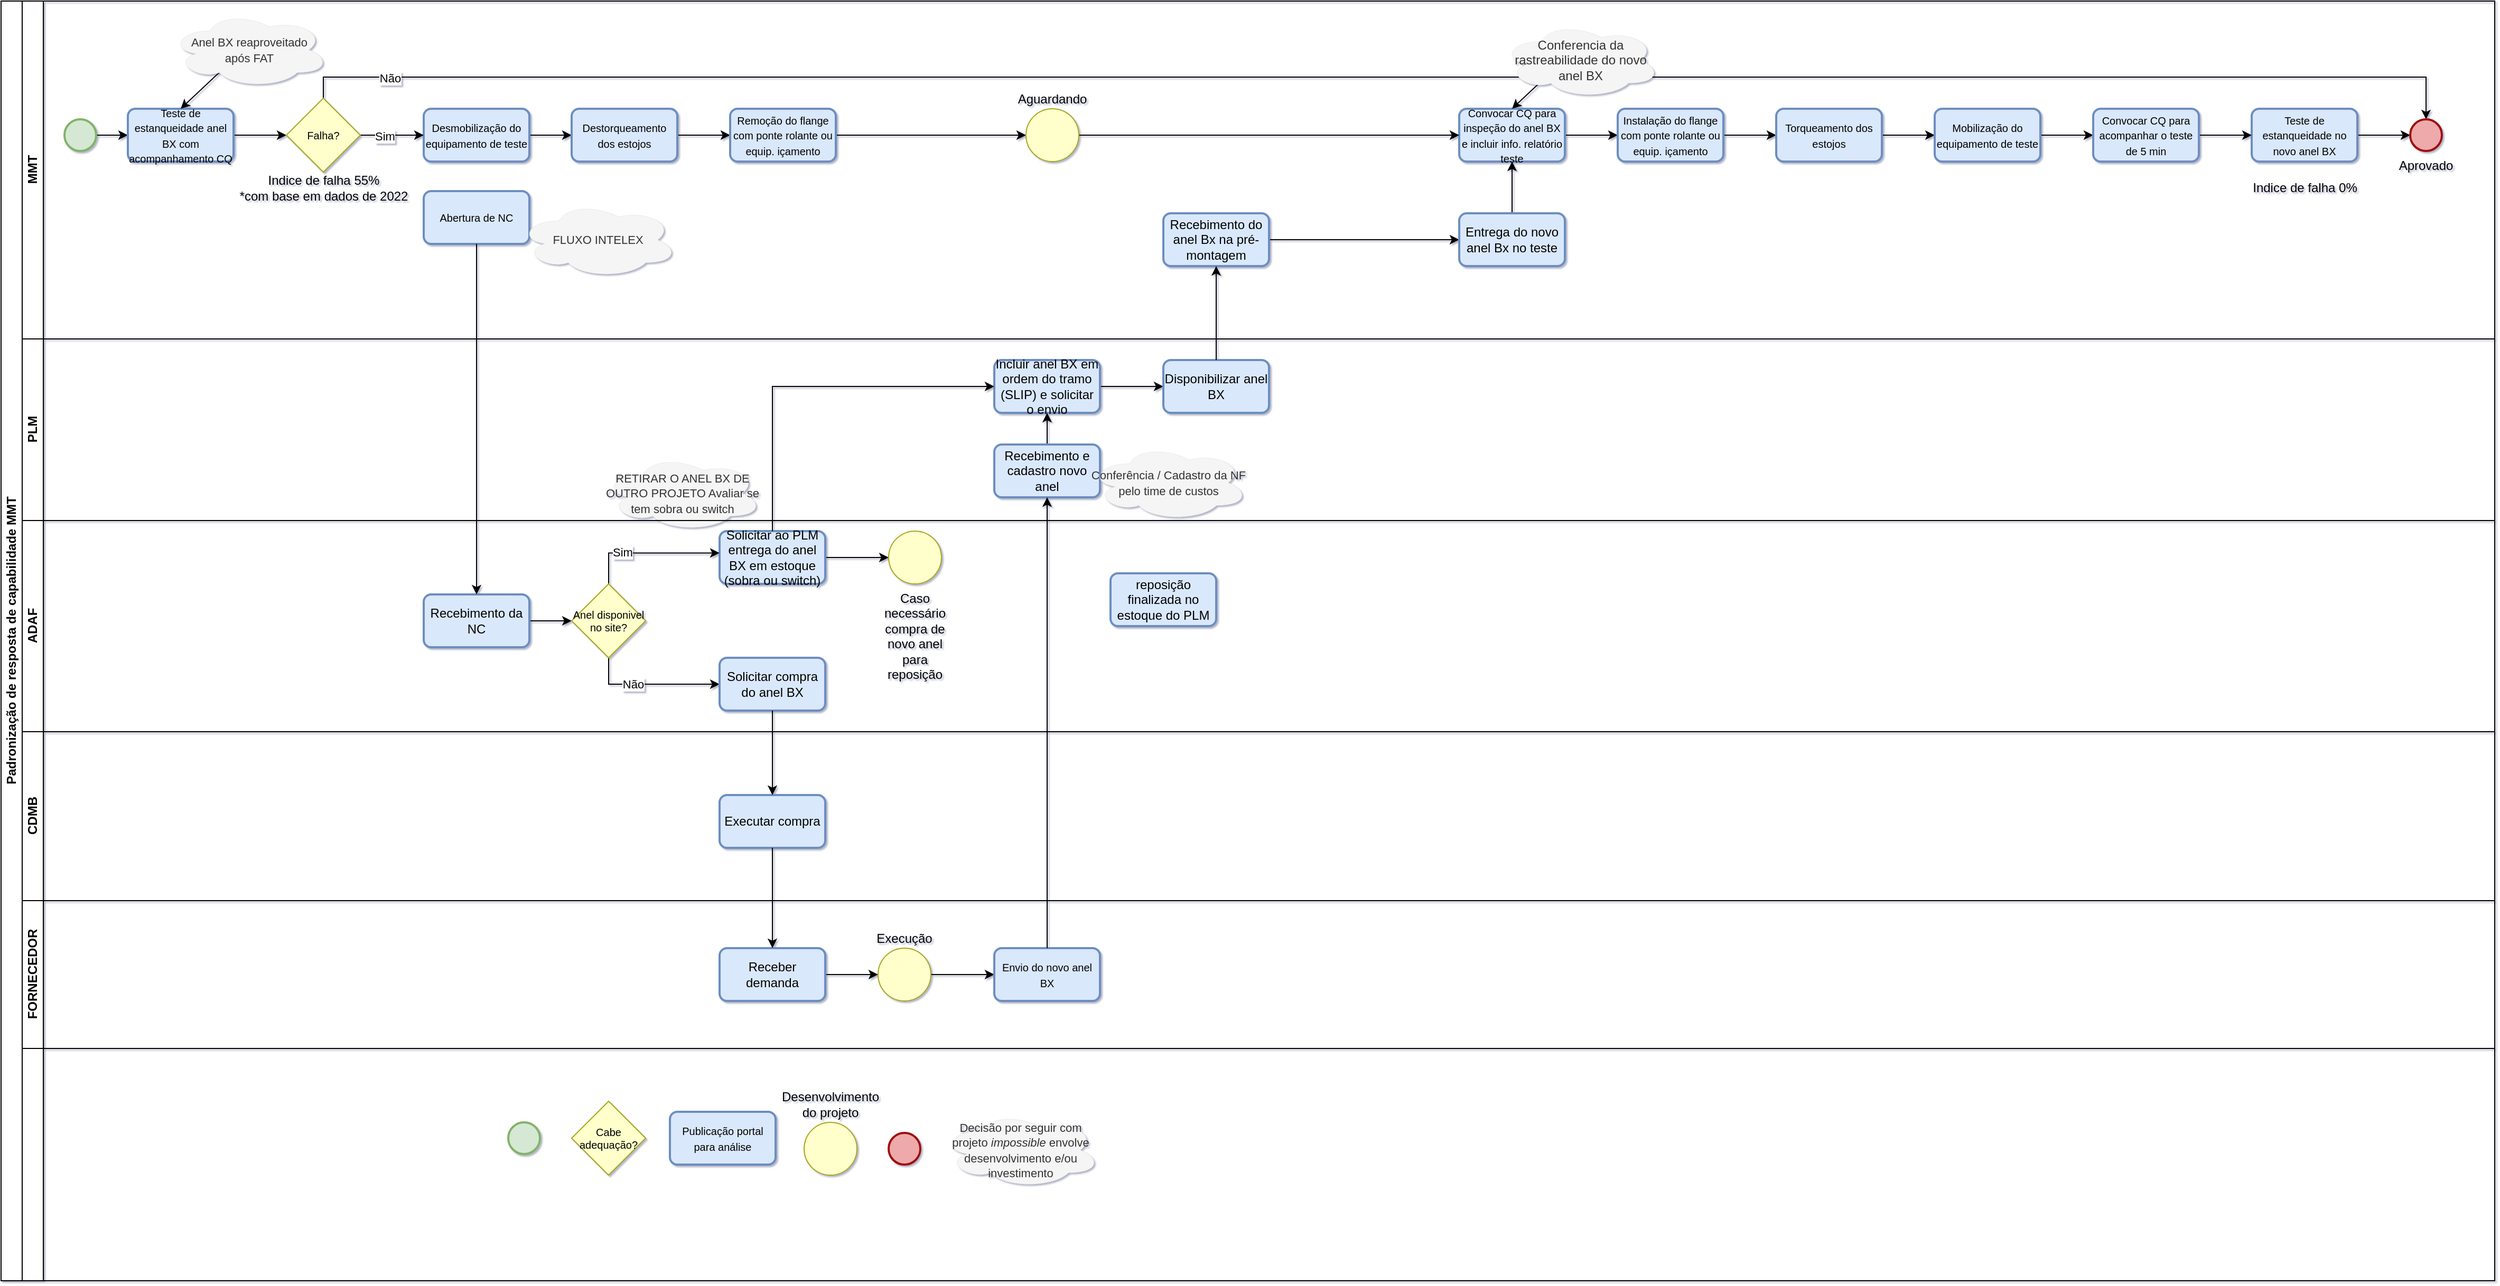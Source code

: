 <mxfile version="21.1.1" type="github">
  <diagram id="IMoWFRzWkRb1YAJqIgc9" name="Page-1">
    <mxGraphModel dx="1829" dy="870" grid="1" gridSize="10" guides="1" tooltips="1" connect="1" arrows="1" fold="1" page="1" pageScale="1" pageWidth="1920" pageHeight="1200" math="0" shadow="1">
      <root>
        <mxCell id="0" />
        <mxCell id="1" parent="0" />
        <mxCell id="REOEvnUnP1cKmhOiyPTP-1" value="&lt;font style=&quot;font-size: 12px;&quot;&gt;Padronização de resposta de capabilidade MMT&lt;/font&gt;" style="swimlane;childLayout=stackLayout;resizeParent=1;resizeParentMax=0;horizontal=0;startSize=20;horizontalStack=0;html=1;rounded=0;fontSize=10;" parent="1" vertex="1">
          <mxGeometry x="10" y="10" width="2360" height="1212" as="geometry">
            <mxRectangle x="110" y="90" width="40" height="60" as="alternateBounds" />
          </mxGeometry>
        </mxCell>
        <mxCell id="REOEvnUnP1cKmhOiyPTP-2" value="MMT" style="swimlane;startSize=20;horizontal=0;html=1;rounded=0;" parent="REOEvnUnP1cKmhOiyPTP-1" vertex="1">
          <mxGeometry x="20" width="2340" height="320" as="geometry">
            <mxRectangle x="20" width="650" height="30" as="alternateBounds" />
          </mxGeometry>
        </mxCell>
        <mxCell id="REOEvnUnP1cKmhOiyPTP-8" style="edgeStyle=orthogonalEdgeStyle;rounded=0;orthogonalLoop=1;jettySize=auto;html=1;exitX=1;exitY=0.5;exitDx=0;exitDy=0;exitPerimeter=0;entryX=0;entryY=0.5;entryDx=0;entryDy=0;" parent="REOEvnUnP1cKmhOiyPTP-2" source="REOEvnUnP1cKmhOiyPTP-5" target="REOEvnUnP1cKmhOiyPTP-7" edge="1">
          <mxGeometry relative="1" as="geometry" />
        </mxCell>
        <mxCell id="REOEvnUnP1cKmhOiyPTP-5" value="" style="strokeWidth=2;html=1;shape=mxgraph.flowchart.start_2;whiteSpace=wrap;fillColor=#d5e8d4;strokeColor=#82b366;" parent="REOEvnUnP1cKmhOiyPTP-2" vertex="1">
          <mxGeometry x="40" y="112" width="30" height="30" as="geometry" />
        </mxCell>
        <mxCell id="rvxUXU9-gEQZc84r86SE-13" style="edgeStyle=orthogonalEdgeStyle;rounded=0;orthogonalLoop=1;jettySize=auto;html=1;exitX=1;exitY=0.5;exitDx=0;exitDy=0;entryX=0;entryY=0.5;entryDx=0;entryDy=0;" edge="1" parent="REOEvnUnP1cKmhOiyPTP-2" source="REOEvnUnP1cKmhOiyPTP-7" target="rvxUXU9-gEQZc84r86SE-8">
          <mxGeometry relative="1" as="geometry" />
        </mxCell>
        <mxCell id="REOEvnUnP1cKmhOiyPTP-7" value="&lt;span style=&quot;font-size: 10px;&quot;&gt;Teste de estanqueidade anel BX com acompanhamento CQ&lt;br&gt;&lt;/span&gt;" style="rounded=1;whiteSpace=wrap;html=1;absoluteArcSize=1;arcSize=14;strokeWidth=2;fillColor=#dae8fc;strokeColor=#6c8ebf;" parent="REOEvnUnP1cKmhOiyPTP-2" vertex="1">
          <mxGeometry x="100" y="102" width="100" height="50" as="geometry" />
        </mxCell>
        <mxCell id="rvxUXU9-gEQZc84r86SE-18" style="edgeStyle=orthogonalEdgeStyle;rounded=0;orthogonalLoop=1;jettySize=auto;html=1;exitX=1;exitY=0.5;exitDx=0;exitDy=0;entryX=0;entryY=0.5;entryDx=0;entryDy=0;" edge="1" parent="REOEvnUnP1cKmhOiyPTP-2" source="rvxUXU9-gEQZc84r86SE-7" target="rvxUXU9-gEQZc84r86SE-16">
          <mxGeometry relative="1" as="geometry" />
        </mxCell>
        <mxCell id="rvxUXU9-gEQZc84r86SE-7" value="&lt;span style=&quot;font-size: 10px;&quot;&gt;Desmobilização do equipamento de teste&lt;br&gt;&lt;/span&gt;" style="rounded=1;whiteSpace=wrap;html=1;absoluteArcSize=1;arcSize=14;strokeWidth=2;fillColor=#dae8fc;strokeColor=#6c8ebf;" vertex="1" parent="REOEvnUnP1cKmhOiyPTP-2">
          <mxGeometry x="380" y="102" width="100" height="50" as="geometry" />
        </mxCell>
        <mxCell id="rvxUXU9-gEQZc84r86SE-14" style="edgeStyle=orthogonalEdgeStyle;rounded=0;orthogonalLoop=1;jettySize=auto;html=1;exitX=1;exitY=0.5;exitDx=0;exitDy=0;entryX=0;entryY=0.5;entryDx=0;entryDy=0;" edge="1" parent="REOEvnUnP1cKmhOiyPTP-2" source="rvxUXU9-gEQZc84r86SE-8" target="rvxUXU9-gEQZc84r86SE-7">
          <mxGeometry relative="1" as="geometry" />
        </mxCell>
        <mxCell id="rvxUXU9-gEQZc84r86SE-15" value="Sim" style="edgeLabel;html=1;align=center;verticalAlign=middle;resizable=0;points=[];" vertex="1" connectable="0" parent="rvxUXU9-gEQZc84r86SE-14">
          <mxGeometry x="-0.242" y="-1" relative="1" as="geometry">
            <mxPoint as="offset" />
          </mxGeometry>
        </mxCell>
        <mxCell id="rvxUXU9-gEQZc84r86SE-91" style="edgeStyle=orthogonalEdgeStyle;rounded=0;orthogonalLoop=1;jettySize=auto;html=1;exitX=0.5;exitY=0;exitDx=0;exitDy=0;entryX=0.5;entryY=0;entryDx=0;entryDy=0;entryPerimeter=0;" edge="1" parent="REOEvnUnP1cKmhOiyPTP-2" source="rvxUXU9-gEQZc84r86SE-8" target="rvxUXU9-gEQZc84r86SE-84">
          <mxGeometry relative="1" as="geometry" />
        </mxCell>
        <mxCell id="rvxUXU9-gEQZc84r86SE-93" value="Não" style="edgeLabel;html=1;align=center;verticalAlign=middle;resizable=0;points=[];" vertex="1" connectable="0" parent="rvxUXU9-gEQZc84r86SE-91">
          <mxGeometry x="-0.919" y="-1" relative="1" as="geometry">
            <mxPoint as="offset" />
          </mxGeometry>
        </mxCell>
        <mxCell id="rvxUXU9-gEQZc84r86SE-8" value="Falha?" style="rhombus;whiteSpace=wrap;html=1;strokeColor=#a6a61d;fontSize=10;fillColor=#ffffcc;" vertex="1" parent="REOEvnUnP1cKmhOiyPTP-2">
          <mxGeometry x="250" y="92" width="70" height="70" as="geometry" />
        </mxCell>
        <mxCell id="rvxUXU9-gEQZc84r86SE-12" style="rounded=0;orthogonalLoop=1;jettySize=auto;html=1;exitX=0.31;exitY=0.8;exitDx=0;exitDy=0;exitPerimeter=0;entryX=0.5;entryY=0;entryDx=0;entryDy=0;" edge="1" parent="REOEvnUnP1cKmhOiyPTP-2" source="rvxUXU9-gEQZc84r86SE-9" target="REOEvnUnP1cKmhOiyPTP-7">
          <mxGeometry relative="1" as="geometry" />
        </mxCell>
        <mxCell id="rvxUXU9-gEQZc84r86SE-9" value="&lt;span style=&quot;font-size: 11px;&quot;&gt;Anel BX reaproveitado &lt;br&gt;após FAT&lt;/span&gt;" style="ellipse;shape=cloud;whiteSpace=wrap;html=1;fillColor=#f5f5f5;fontColor=#333333;strokeColor=#666666;shadow=0;strokeWidth=0;" vertex="1" parent="REOEvnUnP1cKmhOiyPTP-2">
          <mxGeometry x="140" y="10" width="150" height="72" as="geometry" />
        </mxCell>
        <mxCell id="rvxUXU9-gEQZc84r86SE-20" style="edgeStyle=orthogonalEdgeStyle;rounded=0;orthogonalLoop=1;jettySize=auto;html=1;exitX=1;exitY=0.5;exitDx=0;exitDy=0;entryX=0;entryY=0.5;entryDx=0;entryDy=0;" edge="1" parent="REOEvnUnP1cKmhOiyPTP-2" source="rvxUXU9-gEQZc84r86SE-16" target="rvxUXU9-gEQZc84r86SE-19">
          <mxGeometry relative="1" as="geometry" />
        </mxCell>
        <mxCell id="rvxUXU9-gEQZc84r86SE-16" value="&lt;span style=&quot;font-size: 10px;&quot;&gt;Destorqueamento dos estojos&lt;br&gt;&lt;/span&gt;" style="rounded=1;whiteSpace=wrap;html=1;absoluteArcSize=1;arcSize=14;strokeWidth=2;fillColor=#dae8fc;strokeColor=#6c8ebf;" vertex="1" parent="REOEvnUnP1cKmhOiyPTP-2">
          <mxGeometry x="520" y="102" width="100" height="50" as="geometry" />
        </mxCell>
        <mxCell id="rvxUXU9-gEQZc84r86SE-73" style="edgeStyle=none;rounded=0;orthogonalLoop=1;jettySize=auto;html=1;exitX=1;exitY=0.5;exitDx=0;exitDy=0;entryX=0;entryY=0.5;entryDx=0;entryDy=0;" edge="1" parent="REOEvnUnP1cKmhOiyPTP-2" source="rvxUXU9-gEQZc84r86SE-19" target="rvxUXU9-gEQZc84r86SE-72">
          <mxGeometry relative="1" as="geometry" />
        </mxCell>
        <mxCell id="rvxUXU9-gEQZc84r86SE-19" value="&lt;span style=&quot;font-size: 10px;&quot;&gt;Remoção do flange com ponte rolante ou equip. içamento&lt;br&gt;&lt;/span&gt;" style="rounded=1;whiteSpace=wrap;html=1;absoluteArcSize=1;arcSize=14;strokeWidth=2;fillColor=#dae8fc;strokeColor=#6c8ebf;" vertex="1" parent="REOEvnUnP1cKmhOiyPTP-2">
          <mxGeometry x="670" y="102" width="100" height="50" as="geometry" />
        </mxCell>
        <mxCell id="rvxUXU9-gEQZc84r86SE-64" style="edgeStyle=orthogonalEdgeStyle;rounded=0;orthogonalLoop=1;jettySize=auto;html=1;exitX=1;exitY=0.5;exitDx=0;exitDy=0;entryX=0;entryY=0.5;entryDx=0;entryDy=0;entryPerimeter=0;" edge="1" parent="REOEvnUnP1cKmhOiyPTP-2" source="rvxUXU9-gEQZc84r86SE-21" target="rvxUXU9-gEQZc84r86SE-24">
          <mxGeometry relative="1" as="geometry">
            <mxPoint x="1510" y="127" as="targetPoint" />
          </mxGeometry>
        </mxCell>
        <mxCell id="rvxUXU9-gEQZc84r86SE-21" value="&lt;span style=&quot;font-size: 10px;&quot;&gt;Convocar CQ para inspeção do anel BX e incluir info. relatório teste&lt;br&gt;&lt;/span&gt;" style="rounded=1;whiteSpace=wrap;html=1;absoluteArcSize=1;arcSize=14;strokeWidth=2;fillColor=#dae8fc;strokeColor=#6c8ebf;" vertex="1" parent="REOEvnUnP1cKmhOiyPTP-2">
          <mxGeometry x="1360" y="102" width="100" height="50" as="geometry" />
        </mxCell>
        <mxCell id="rvxUXU9-gEQZc84r86SE-71" style="edgeStyle=none;rounded=0;orthogonalLoop=1;jettySize=auto;html=1;exitX=1;exitY=0.5;exitDx=0;exitDy=0;entryX=0;entryY=0.5;entryDx=0;entryDy=0;" edge="1" parent="REOEvnUnP1cKmhOiyPTP-2" source="rvxUXU9-gEQZc84r86SE-24" target="rvxUXU9-gEQZc84r86SE-26">
          <mxGeometry relative="1" as="geometry" />
        </mxCell>
        <mxCell id="rvxUXU9-gEQZc84r86SE-24" value="&lt;span style=&quot;font-size: 10px;&quot;&gt;Instalação do flange com ponte rolante ou equip. içamento&lt;br&gt;&lt;/span&gt;" style="rounded=1;whiteSpace=wrap;html=1;absoluteArcSize=1;arcSize=14;strokeWidth=2;fillColor=#dae8fc;strokeColor=#6c8ebf;" vertex="1" parent="REOEvnUnP1cKmhOiyPTP-2">
          <mxGeometry x="1510" y="102" width="100" height="50" as="geometry" />
        </mxCell>
        <mxCell id="rvxUXU9-gEQZc84r86SE-79" style="edgeStyle=none;rounded=0;orthogonalLoop=1;jettySize=auto;html=1;exitX=1;exitY=0.5;exitDx=0;exitDy=0;entryX=0;entryY=0.5;entryDx=0;entryDy=0;" edge="1" parent="REOEvnUnP1cKmhOiyPTP-2" source="rvxUXU9-gEQZc84r86SE-26" target="rvxUXU9-gEQZc84r86SE-78">
          <mxGeometry relative="1" as="geometry" />
        </mxCell>
        <mxCell id="rvxUXU9-gEQZc84r86SE-26" value="&lt;span style=&quot;font-size: 10px;&quot;&gt;Torqueamento dos estojos&lt;br&gt;&lt;/span&gt;" style="rounded=1;whiteSpace=wrap;html=1;absoluteArcSize=1;arcSize=14;strokeWidth=2;fillColor=#dae8fc;strokeColor=#6c8ebf;" vertex="1" parent="REOEvnUnP1cKmhOiyPTP-2">
          <mxGeometry x="1660" y="102" width="100" height="50" as="geometry" />
        </mxCell>
        <mxCell id="rvxUXU9-gEQZc84r86SE-27" value="&lt;span style=&quot;font-size: 10px;&quot;&gt;Abertura de NC&lt;br&gt;&lt;/span&gt;" style="rounded=1;whiteSpace=wrap;html=1;absoluteArcSize=1;arcSize=14;strokeWidth=2;fillColor=#dae8fc;strokeColor=#6c8ebf;" vertex="1" parent="REOEvnUnP1cKmhOiyPTP-2">
          <mxGeometry x="380" y="180" width="100" height="50" as="geometry" />
        </mxCell>
        <mxCell id="rvxUXU9-gEQZc84r86SE-61" style="edgeStyle=orthogonalEdgeStyle;rounded=0;orthogonalLoop=1;jettySize=auto;html=1;exitX=1;exitY=0.5;exitDx=0;exitDy=0;entryX=0;entryY=0.5;entryDx=0;entryDy=0;" edge="1" parent="REOEvnUnP1cKmhOiyPTP-2" source="rvxUXU9-gEQZc84r86SE-58" target="rvxUXU9-gEQZc84r86SE-62">
          <mxGeometry relative="1" as="geometry">
            <mxPoint x="1220" y="226.0" as="targetPoint" />
          </mxGeometry>
        </mxCell>
        <mxCell id="rvxUXU9-gEQZc84r86SE-58" value="Recebimento do anel Bx na pré-montagem" style="rounded=1;whiteSpace=wrap;html=1;absoluteArcSize=1;arcSize=14;strokeWidth=2;fillColor=#dae8fc;strokeColor=#6c8ebf;" vertex="1" parent="REOEvnUnP1cKmhOiyPTP-2">
          <mxGeometry x="1080" y="201" width="100" height="50" as="geometry" />
        </mxCell>
        <mxCell id="rvxUXU9-gEQZc84r86SE-75" style="edgeStyle=none;rounded=0;orthogonalLoop=1;jettySize=auto;html=1;exitX=0.5;exitY=0;exitDx=0;exitDy=0;entryX=0.5;entryY=1;entryDx=0;entryDy=0;" edge="1" parent="REOEvnUnP1cKmhOiyPTP-2" source="rvxUXU9-gEQZc84r86SE-62" target="rvxUXU9-gEQZc84r86SE-21">
          <mxGeometry relative="1" as="geometry" />
        </mxCell>
        <mxCell id="rvxUXU9-gEQZc84r86SE-62" value="Entrega do novo anel Bx no teste" style="rounded=1;whiteSpace=wrap;html=1;absoluteArcSize=1;arcSize=14;strokeWidth=2;fillColor=#dae8fc;strokeColor=#6c8ebf;" vertex="1" parent="REOEvnUnP1cKmhOiyPTP-2">
          <mxGeometry x="1360" y="201" width="100" height="50" as="geometry" />
        </mxCell>
        <mxCell id="rvxUXU9-gEQZc84r86SE-69" style="rounded=0;orthogonalLoop=1;jettySize=auto;html=1;exitX=0.31;exitY=0.8;exitDx=0;exitDy=0;exitPerimeter=0;entryX=0.5;entryY=0;entryDx=0;entryDy=0;" edge="1" parent="REOEvnUnP1cKmhOiyPTP-2" target="rvxUXU9-gEQZc84r86SE-21">
          <mxGeometry relative="1" as="geometry">
            <mxPoint x="1446.5" y="67.6" as="sourcePoint" />
            <mxPoint x="1325" y="65" as="targetPoint" />
          </mxGeometry>
        </mxCell>
        <mxCell id="rvxUXU9-gEQZc84r86SE-66" value="Conferencia da rastreabilidade do novo anel BX" style="ellipse;shape=cloud;whiteSpace=wrap;html=1;fillColor=#f5f5f5;fontColor=#333333;strokeColor=#666666;shadow=0;strokeWidth=0;" vertex="1" parent="REOEvnUnP1cKmhOiyPTP-2">
          <mxGeometry x="1400" y="20" width="150" height="72" as="geometry" />
        </mxCell>
        <mxCell id="rvxUXU9-gEQZc84r86SE-74" style="edgeStyle=none;rounded=0;orthogonalLoop=1;jettySize=auto;html=1;exitX=1;exitY=0.5;exitDx=0;exitDy=0;entryX=0;entryY=0.5;entryDx=0;entryDy=0;" edge="1" parent="REOEvnUnP1cKmhOiyPTP-2" source="rvxUXU9-gEQZc84r86SE-72" target="rvxUXU9-gEQZc84r86SE-21">
          <mxGeometry relative="1" as="geometry" />
        </mxCell>
        <mxCell id="rvxUXU9-gEQZc84r86SE-72" value="Aguardando" style="ellipse;whiteSpace=wrap;html=1;aspect=fixed;fillColor=#FFFFCC;strokeColor=#A6A61D;labelPosition=center;verticalLabelPosition=top;align=center;verticalAlign=bottom;" vertex="1" parent="REOEvnUnP1cKmhOiyPTP-2">
          <mxGeometry x="950" y="102" width="50" height="50" as="geometry" />
        </mxCell>
        <mxCell id="rvxUXU9-gEQZc84r86SE-87" style="edgeStyle=none;rounded=0;orthogonalLoop=1;jettySize=auto;html=1;exitX=1;exitY=0.5;exitDx=0;exitDy=0;entryX=0;entryY=0.5;entryDx=0;entryDy=0;entryPerimeter=0;" edge="1" parent="REOEvnUnP1cKmhOiyPTP-2" source="rvxUXU9-gEQZc84r86SE-77" target="rvxUXU9-gEQZc84r86SE-84">
          <mxGeometry relative="1" as="geometry" />
        </mxCell>
        <mxCell id="rvxUXU9-gEQZc84r86SE-77" value="&lt;span style=&quot;font-size: 10px;&quot;&gt;Teste de estanqueidade no novo anel BX&lt;br&gt;&lt;/span&gt;" style="rounded=1;whiteSpace=wrap;html=1;absoluteArcSize=1;arcSize=14;strokeWidth=2;fillColor=#dae8fc;strokeColor=#6c8ebf;" vertex="1" parent="REOEvnUnP1cKmhOiyPTP-2">
          <mxGeometry x="2110" y="102" width="100" height="50" as="geometry" />
        </mxCell>
        <mxCell id="rvxUXU9-gEQZc84r86SE-82" style="edgeStyle=none;rounded=0;orthogonalLoop=1;jettySize=auto;html=1;exitX=1;exitY=0.5;exitDx=0;exitDy=0;entryX=0;entryY=0.5;entryDx=0;entryDy=0;" edge="1" parent="REOEvnUnP1cKmhOiyPTP-2" source="rvxUXU9-gEQZc84r86SE-78" target="rvxUXU9-gEQZc84r86SE-81">
          <mxGeometry relative="1" as="geometry" />
        </mxCell>
        <mxCell id="rvxUXU9-gEQZc84r86SE-78" value="&lt;span style=&quot;font-size: 10px;&quot;&gt;Mobilização do equipamento de teste&lt;br&gt;&lt;/span&gt;" style="rounded=1;whiteSpace=wrap;html=1;absoluteArcSize=1;arcSize=14;strokeWidth=2;fillColor=#dae8fc;strokeColor=#6c8ebf;" vertex="1" parent="REOEvnUnP1cKmhOiyPTP-2">
          <mxGeometry x="1810" y="102" width="100" height="50" as="geometry" />
        </mxCell>
        <mxCell id="rvxUXU9-gEQZc84r86SE-83" style="edgeStyle=none;rounded=0;orthogonalLoop=1;jettySize=auto;html=1;exitX=1;exitY=0.5;exitDx=0;exitDy=0;entryX=0;entryY=0.5;entryDx=0;entryDy=0;" edge="1" parent="REOEvnUnP1cKmhOiyPTP-2" source="rvxUXU9-gEQZc84r86SE-81" target="rvxUXU9-gEQZc84r86SE-77">
          <mxGeometry relative="1" as="geometry" />
        </mxCell>
        <mxCell id="rvxUXU9-gEQZc84r86SE-81" value="&lt;span style=&quot;font-size: 10px;&quot;&gt;Convocar CQ para acompanhar o teste de 5 min&lt;br&gt;&lt;/span&gt;" style="rounded=1;whiteSpace=wrap;html=1;absoluteArcSize=1;arcSize=14;strokeWidth=2;fillColor=#dae8fc;strokeColor=#6c8ebf;" vertex="1" parent="REOEvnUnP1cKmhOiyPTP-2">
          <mxGeometry x="1960" y="102" width="100" height="50" as="geometry" />
        </mxCell>
        <mxCell id="rvxUXU9-gEQZc84r86SE-84" value="Aprovado" style="strokeWidth=2;html=1;shape=mxgraph.flowchart.start_2;whiteSpace=wrap;fillColor=#eeaaaa;strokeColor=#9f0d0d;labelPosition=center;verticalLabelPosition=bottom;align=center;verticalAlign=top;" vertex="1" parent="REOEvnUnP1cKmhOiyPTP-2">
          <mxGeometry x="2260" y="112" width="30" height="30" as="geometry" />
        </mxCell>
        <mxCell id="rvxUXU9-gEQZc84r86SE-85" value="Indice de falha 55% &lt;br&gt;*com base em dados de 2022" style="text;html=1;align=center;verticalAlign=middle;resizable=0;points=[];autosize=1;strokeColor=none;fillColor=none;" vertex="1" parent="REOEvnUnP1cKmhOiyPTP-2">
          <mxGeometry x="195" y="157" width="180" height="40" as="geometry" />
        </mxCell>
        <mxCell id="rvxUXU9-gEQZc84r86SE-86" value="Indice de falha 0%" style="text;html=1;align=center;verticalAlign=middle;resizable=0;points=[];autosize=1;strokeColor=none;fillColor=none;" vertex="1" parent="REOEvnUnP1cKmhOiyPTP-2">
          <mxGeometry x="2100" y="162" width="120" height="30" as="geometry" />
        </mxCell>
        <mxCell id="rvxUXU9-gEQZc84r86SE-96" value="&lt;span style=&quot;font-size: 11px;&quot;&gt;FLUXO INTELEX&lt;/span&gt;" style="ellipse;shape=cloud;whiteSpace=wrap;html=1;fillColor=#f5f5f5;fontColor=#333333;strokeColor=#666666;shadow=0;strokeWidth=0;" vertex="1" parent="REOEvnUnP1cKmhOiyPTP-2">
          <mxGeometry x="470" y="190" width="150" height="72" as="geometry" />
        </mxCell>
        <mxCell id="rvxUXU9-gEQZc84r86SE-53" value="PLM" style="swimlane;startSize=20;horizontal=0;html=1;rounded=0;" vertex="1" parent="REOEvnUnP1cKmhOiyPTP-1">
          <mxGeometry x="20" y="320" width="2340" height="172" as="geometry">
            <mxRectangle x="20" width="650" height="30" as="alternateBounds" />
          </mxGeometry>
        </mxCell>
        <mxCell id="rvxUXU9-gEQZc84r86SE-57" style="edgeStyle=orthogonalEdgeStyle;rounded=0;orthogonalLoop=1;jettySize=auto;html=1;exitX=1;exitY=0.5;exitDx=0;exitDy=0;entryX=0;entryY=0.5;entryDx=0;entryDy=0;" edge="1" parent="rvxUXU9-gEQZc84r86SE-53" source="rvxUXU9-gEQZc84r86SE-47" target="rvxUXU9-gEQZc84r86SE-54">
          <mxGeometry relative="1" as="geometry" />
        </mxCell>
        <mxCell id="rvxUXU9-gEQZc84r86SE-47" value="Incluir anel BX em ordem do tramo (SLIP) e solicitar o envio&lt;span style=&quot;font-size: 10px;&quot;&gt;&lt;br&gt;&lt;/span&gt;" style="rounded=1;whiteSpace=wrap;html=1;absoluteArcSize=1;arcSize=14;strokeWidth=2;fillColor=#dae8fc;strokeColor=#6c8ebf;" vertex="1" parent="rvxUXU9-gEQZc84r86SE-53">
          <mxGeometry x="920" y="20" width="100" height="50" as="geometry" />
        </mxCell>
        <mxCell id="rvxUXU9-gEQZc84r86SE-54" value="Disponibilizar anel BX" style="rounded=1;whiteSpace=wrap;html=1;absoluteArcSize=1;arcSize=14;strokeWidth=2;fillColor=#dae8fc;strokeColor=#6c8ebf;" vertex="1" parent="rvxUXU9-gEQZc84r86SE-53">
          <mxGeometry x="1080" y="20" width="100" height="50" as="geometry" />
        </mxCell>
        <mxCell id="rvxUXU9-gEQZc84r86SE-97" value="&lt;span style=&quot;font-size: 11px;&quot;&gt;RETIRAR O ANEL BX DE OUTRO PROJETO Avaliar se tem sobra ou switch&lt;/span&gt;" style="ellipse;shape=cloud;whiteSpace=wrap;html=1;fillColor=#f5f5f5;fontColor=#333333;strokeColor=#666666;shadow=0;strokeWidth=0;" vertex="1" parent="rvxUXU9-gEQZc84r86SE-53">
          <mxGeometry x="550" y="110" width="150" height="72" as="geometry" />
        </mxCell>
        <mxCell id="rvxUXU9-gEQZc84r86SE-106" style="edgeStyle=none;rounded=0;orthogonalLoop=1;jettySize=auto;html=1;exitX=0.5;exitY=0;exitDx=0;exitDy=0;entryX=0.5;entryY=1;entryDx=0;entryDy=0;" edge="1" parent="rvxUXU9-gEQZc84r86SE-53" source="rvxUXU9-gEQZc84r86SE-99" target="rvxUXU9-gEQZc84r86SE-47">
          <mxGeometry relative="1" as="geometry" />
        </mxCell>
        <mxCell id="rvxUXU9-gEQZc84r86SE-99" value="Recebimento e cadastro novo anel" style="rounded=1;whiteSpace=wrap;html=1;absoluteArcSize=1;arcSize=14;strokeWidth=2;fillColor=#dae8fc;strokeColor=#6c8ebf;" vertex="1" parent="rvxUXU9-gEQZc84r86SE-53">
          <mxGeometry x="920" y="100" width="100" height="50" as="geometry" />
        </mxCell>
        <mxCell id="rvxUXU9-gEQZc84r86SE-107" value="&lt;span style=&quot;font-size: 11px;&quot;&gt;Conferência / Cadastro da NF pelo time de custos&lt;/span&gt;" style="ellipse;shape=cloud;whiteSpace=wrap;html=1;fillColor=#f5f5f5;fontColor=#333333;strokeColor=#666666;shadow=0;strokeWidth=0;" vertex="1" parent="rvxUXU9-gEQZc84r86SE-53">
          <mxGeometry x="1010" y="100" width="150" height="72" as="geometry" />
        </mxCell>
        <mxCell id="REOEvnUnP1cKmhOiyPTP-3" value="ADAF" style="swimlane;startSize=20;horizontal=0;html=1;rounded=0;labelPosition=center;verticalLabelPosition=middle;align=center;verticalAlign=middle;" parent="REOEvnUnP1cKmhOiyPTP-1" vertex="1">
          <mxGeometry x="20" y="492" width="2340" height="200" as="geometry">
            <mxRectangle x="20" y="80" width="880" height="30" as="alternateBounds" />
          </mxGeometry>
        </mxCell>
        <mxCell id="rvxUXU9-gEQZc84r86SE-32" style="edgeStyle=orthogonalEdgeStyle;rounded=0;orthogonalLoop=1;jettySize=auto;html=1;exitX=1;exitY=0.5;exitDx=0;exitDy=0;entryX=0;entryY=0.5;entryDx=0;entryDy=0;" edge="1" parent="REOEvnUnP1cKmhOiyPTP-3" source="rvxUXU9-gEQZc84r86SE-28" target="rvxUXU9-gEQZc84r86SE-31">
          <mxGeometry relative="1" as="geometry" />
        </mxCell>
        <mxCell id="rvxUXU9-gEQZc84r86SE-28" value="Recebimento da NC" style="rounded=1;whiteSpace=wrap;html=1;absoluteArcSize=1;arcSize=14;strokeWidth=2;fillColor=#dae8fc;strokeColor=#6c8ebf;" vertex="1" parent="REOEvnUnP1cKmhOiyPTP-3">
          <mxGeometry x="380" y="70" width="100" height="50" as="geometry" />
        </mxCell>
        <mxCell id="rvxUXU9-gEQZc84r86SE-90" style="edgeStyle=none;rounded=0;orthogonalLoop=1;jettySize=auto;html=1;exitX=1;exitY=0.5;exitDx=0;exitDy=0;entryX=0;entryY=0.5;entryDx=0;entryDy=0;" edge="1" parent="REOEvnUnP1cKmhOiyPTP-3" source="rvxUXU9-gEQZc84r86SE-29" target="rvxUXU9-gEQZc84r86SE-89">
          <mxGeometry relative="1" as="geometry" />
        </mxCell>
        <mxCell id="rvxUXU9-gEQZc84r86SE-29" value="Solicitar ao PLM entrega do anel BX em estoque (sobra ou switch)" style="rounded=1;whiteSpace=wrap;html=1;absoluteArcSize=1;arcSize=14;strokeWidth=2;fillColor=#dae8fc;strokeColor=#6c8ebf;" vertex="1" parent="REOEvnUnP1cKmhOiyPTP-3">
          <mxGeometry x="660" y="10" width="100" height="50" as="geometry" />
        </mxCell>
        <mxCell id="rvxUXU9-gEQZc84r86SE-33" style="edgeStyle=orthogonalEdgeStyle;rounded=0;orthogonalLoop=1;jettySize=auto;html=1;exitX=0.5;exitY=0;exitDx=0;exitDy=0;entryX=0;entryY=0.414;entryDx=0;entryDy=0;entryPerimeter=0;" edge="1" parent="REOEvnUnP1cKmhOiyPTP-3" source="rvxUXU9-gEQZc84r86SE-31" target="rvxUXU9-gEQZc84r86SE-29">
          <mxGeometry relative="1" as="geometry" />
        </mxCell>
        <mxCell id="rvxUXU9-gEQZc84r86SE-34" value="Sim" style="edgeLabel;html=1;align=center;verticalAlign=middle;resizable=0;points=[];" vertex="1" connectable="0" parent="rvxUXU9-gEQZc84r86SE-33">
          <mxGeometry x="-0.365" y="1" relative="1" as="geometry">
            <mxPoint as="offset" />
          </mxGeometry>
        </mxCell>
        <mxCell id="rvxUXU9-gEQZc84r86SE-37" style="edgeStyle=orthogonalEdgeStyle;rounded=0;orthogonalLoop=1;jettySize=auto;html=1;exitX=0.5;exitY=1;exitDx=0;exitDy=0;entryX=0;entryY=0.5;entryDx=0;entryDy=0;" edge="1" parent="REOEvnUnP1cKmhOiyPTP-3" source="rvxUXU9-gEQZc84r86SE-31" target="rvxUXU9-gEQZc84r86SE-36">
          <mxGeometry relative="1" as="geometry" />
        </mxCell>
        <mxCell id="rvxUXU9-gEQZc84r86SE-38" value="Não" style="edgeLabel;html=1;align=center;verticalAlign=middle;resizable=0;points=[];" vertex="1" connectable="0" parent="rvxUXU9-gEQZc84r86SE-37">
          <mxGeometry x="-0.272" relative="1" as="geometry">
            <mxPoint as="offset" />
          </mxGeometry>
        </mxCell>
        <mxCell id="rvxUXU9-gEQZc84r86SE-31" value="Anel disponivel no site?" style="rhombus;whiteSpace=wrap;html=1;strokeColor=#a6a61d;fontSize=10;fillColor=#ffffcc;" vertex="1" parent="REOEvnUnP1cKmhOiyPTP-3">
          <mxGeometry x="520" y="60" width="70" height="70" as="geometry" />
        </mxCell>
        <mxCell id="rvxUXU9-gEQZc84r86SE-36" value="Solicitar compra do anel BX" style="rounded=1;whiteSpace=wrap;html=1;absoluteArcSize=1;arcSize=14;strokeWidth=2;fillColor=#dae8fc;strokeColor=#6c8ebf;" vertex="1" parent="REOEvnUnP1cKmhOiyPTP-3">
          <mxGeometry x="660" y="130" width="100" height="50" as="geometry" />
        </mxCell>
        <mxCell id="rvxUXU9-gEQZc84r86SE-89" value="Caso necessário compra de novo anel para reposição" style="ellipse;whiteSpace=wrap;html=1;aspect=fixed;fillColor=#FFFFCC;strokeColor=#A6A61D;labelPosition=center;verticalLabelPosition=bottom;align=center;verticalAlign=top;" vertex="1" parent="REOEvnUnP1cKmhOiyPTP-3">
          <mxGeometry x="820" y="10" width="50" height="50" as="geometry" />
        </mxCell>
        <mxCell id="rvxUXU9-gEQZc84r86SE-95" value="reposição finalizada no estoque do PLM&lt;span style=&quot;font-size: 10px;&quot;&gt;&lt;br&gt;&lt;/span&gt;" style="rounded=1;whiteSpace=wrap;html=1;absoluteArcSize=1;arcSize=14;strokeWidth=2;fillColor=#dae8fc;strokeColor=#6c8ebf;" vertex="1" parent="REOEvnUnP1cKmhOiyPTP-3">
          <mxGeometry x="1030" y="50" width="100" height="50" as="geometry" />
        </mxCell>
        <mxCell id="REOEvnUnP1cKmhOiyPTP-4" value="CDMB" style="swimlane;startSize=20;horizontal=0;html=1;rounded=0;" parent="REOEvnUnP1cKmhOiyPTP-1" vertex="1">
          <mxGeometry x="20" y="692" width="2340" height="160" as="geometry">
            <mxRectangle x="20" y="200" width="880" height="30" as="alternateBounds" />
          </mxGeometry>
        </mxCell>
        <mxCell id="rvxUXU9-gEQZc84r86SE-35" value="Executar compra" style="rounded=1;whiteSpace=wrap;html=1;absoluteArcSize=1;arcSize=14;strokeWidth=2;fillColor=#dae8fc;strokeColor=#6c8ebf;" vertex="1" parent="REOEvnUnP1cKmhOiyPTP-4">
          <mxGeometry x="660" y="60" width="100" height="50" as="geometry" />
        </mxCell>
        <mxCell id="3ngB4kAbQusvfdiSP5Xu-5" value="FORNECEDOR" style="swimlane;startSize=20;horizontal=0;html=1;rounded=0;" parent="REOEvnUnP1cKmhOiyPTP-1" vertex="1">
          <mxGeometry x="20" y="852" width="2340" height="140" as="geometry">
            <mxRectangle x="20" y="330" width="780" height="30" as="alternateBounds" />
          </mxGeometry>
        </mxCell>
        <mxCell id="rvxUXU9-gEQZc84r86SE-48" style="edgeStyle=orthogonalEdgeStyle;rounded=0;orthogonalLoop=1;jettySize=auto;html=1;exitX=1;exitY=0.5;exitDx=0;exitDy=0;entryX=0;entryY=0.5;entryDx=0;entryDy=0;" edge="1" parent="3ngB4kAbQusvfdiSP5Xu-5" source="rvxUXU9-gEQZc84r86SE-43" target="rvxUXU9-gEQZc84r86SE-45">
          <mxGeometry relative="1" as="geometry" />
        </mxCell>
        <mxCell id="rvxUXU9-gEQZc84r86SE-43" value="Receber demanda" style="rounded=1;whiteSpace=wrap;html=1;absoluteArcSize=1;arcSize=14;strokeWidth=2;fillColor=#dae8fc;strokeColor=#6c8ebf;" vertex="1" parent="3ngB4kAbQusvfdiSP5Xu-5">
          <mxGeometry x="660" y="45" width="100" height="50" as="geometry" />
        </mxCell>
        <mxCell id="rvxUXU9-gEQZc84r86SE-49" style="edgeStyle=orthogonalEdgeStyle;rounded=0;orthogonalLoop=1;jettySize=auto;html=1;exitX=1;exitY=0.5;exitDx=0;exitDy=0;entryX=0;entryY=0.5;entryDx=0;entryDy=0;" edge="1" parent="3ngB4kAbQusvfdiSP5Xu-5" source="rvxUXU9-gEQZc84r86SE-45" target="rvxUXU9-gEQZc84r86SE-46">
          <mxGeometry relative="1" as="geometry" />
        </mxCell>
        <mxCell id="rvxUXU9-gEQZc84r86SE-45" value="Execução" style="ellipse;whiteSpace=wrap;html=1;aspect=fixed;fillColor=#FFFFCC;strokeColor=#A6A61D;labelPosition=center;verticalLabelPosition=top;align=center;verticalAlign=bottom;" vertex="1" parent="3ngB4kAbQusvfdiSP5Xu-5">
          <mxGeometry x="810" y="45" width="50" height="50" as="geometry" />
        </mxCell>
        <mxCell id="rvxUXU9-gEQZc84r86SE-46" value="&lt;span style=&quot;font-size: 10px;&quot;&gt;Envio do novo anel BX&lt;br&gt;&lt;/span&gt;" style="rounded=1;whiteSpace=wrap;html=1;absoluteArcSize=1;arcSize=14;strokeWidth=2;fillColor=#dae8fc;strokeColor=#6c8ebf;" vertex="1" parent="3ngB4kAbQusvfdiSP5Xu-5">
          <mxGeometry x="920" y="45" width="100" height="50" as="geometry" />
        </mxCell>
        <mxCell id="rvxUXU9-gEQZc84r86SE-39" style="swimlane;startSize=20;horizontal=0;html=1;rounded=0;" vertex="1" parent="REOEvnUnP1cKmhOiyPTP-1">
          <mxGeometry x="20" y="992" width="2340" height="220" as="geometry">
            <mxRectangle x="20" y="330" width="780" height="30" as="alternateBounds" />
          </mxGeometry>
        </mxCell>
        <mxCell id="rvxUXU9-gEQZc84r86SE-1" value="Desenvolvimento do projeto" style="ellipse;whiteSpace=wrap;html=1;aspect=fixed;fillColor=#FFFFCC;strokeColor=#A6A61D;labelPosition=center;verticalLabelPosition=top;align=center;verticalAlign=bottom;" vertex="1" parent="rvxUXU9-gEQZc84r86SE-39">
          <mxGeometry x="740" y="70" width="50" height="50" as="geometry" />
        </mxCell>
        <mxCell id="rvxUXU9-gEQZc84r86SE-2" value="&lt;span style=&quot;font-size: 10px;&quot;&gt;Publicação portal para análise&lt;br&gt;&lt;/span&gt;" style="rounded=1;whiteSpace=wrap;html=1;absoluteArcSize=1;arcSize=14;strokeWidth=2;fillColor=#dae8fc;strokeColor=#6c8ebf;" vertex="1" parent="rvxUXU9-gEQZc84r86SE-39">
          <mxGeometry x="613" y="60" width="100" height="50" as="geometry" />
        </mxCell>
        <mxCell id="rvxUXU9-gEQZc84r86SE-3" value="" style="strokeWidth=2;html=1;shape=mxgraph.flowchart.start_2;whiteSpace=wrap;fillColor=#d5e8d4;strokeColor=#82b366;" vertex="1" parent="rvxUXU9-gEQZc84r86SE-39">
          <mxGeometry x="460" y="70" width="30" height="30" as="geometry" />
        </mxCell>
        <mxCell id="rvxUXU9-gEQZc84r86SE-4" value="Cabe adequação?" style="rhombus;whiteSpace=wrap;html=1;strokeColor=#a6a61d;fontSize=10;fillColor=#ffffcc;" vertex="1" parent="rvxUXU9-gEQZc84r86SE-39">
          <mxGeometry x="520" y="50" width="70" height="70" as="geometry" />
        </mxCell>
        <mxCell id="rvxUXU9-gEQZc84r86SE-5" value="" style="strokeWidth=2;html=1;shape=mxgraph.flowchart.start_2;whiteSpace=wrap;fillColor=#eeaaaa;strokeColor=#9f0d0d;" vertex="1" parent="rvxUXU9-gEQZc84r86SE-39">
          <mxGeometry x="820" y="80" width="30" height="30" as="geometry" />
        </mxCell>
        <mxCell id="rvxUXU9-gEQZc84r86SE-6" value="&lt;font style=&quot;font-size: 11px;&quot;&gt;Decisão por seguir com projeto &lt;i&gt;impossible &lt;/i&gt;envolve desenvolvimento e/ou investimento&lt;/font&gt;" style="ellipse;shape=cloud;whiteSpace=wrap;html=1;fillColor=#f5f5f5;fontColor=#333333;strokeColor=#666666;shadow=0;strokeWidth=0;" vertex="1" parent="rvxUXU9-gEQZc84r86SE-39">
          <mxGeometry x="870" y="60" width="150" height="72" as="geometry" />
        </mxCell>
        <mxCell id="rvxUXU9-gEQZc84r86SE-30" style="edgeStyle=orthogonalEdgeStyle;rounded=0;orthogonalLoop=1;jettySize=auto;html=1;exitX=0.5;exitY=1;exitDx=0;exitDy=0;entryX=0.5;entryY=0;entryDx=0;entryDy=0;" edge="1" parent="REOEvnUnP1cKmhOiyPTP-1" source="rvxUXU9-gEQZc84r86SE-27" target="rvxUXU9-gEQZc84r86SE-28">
          <mxGeometry relative="1" as="geometry" />
        </mxCell>
        <mxCell id="rvxUXU9-gEQZc84r86SE-41" style="edgeStyle=orthogonalEdgeStyle;rounded=0;orthogonalLoop=1;jettySize=auto;html=1;exitX=0.5;exitY=1;exitDx=0;exitDy=0;entryX=0.5;entryY=0;entryDx=0;entryDy=0;" edge="1" parent="REOEvnUnP1cKmhOiyPTP-1" source="rvxUXU9-gEQZc84r86SE-36" target="rvxUXU9-gEQZc84r86SE-35">
          <mxGeometry relative="1" as="geometry">
            <mxPoint x="680" y="740" as="targetPoint" />
          </mxGeometry>
        </mxCell>
        <mxCell id="rvxUXU9-gEQZc84r86SE-50" style="edgeStyle=orthogonalEdgeStyle;rounded=0;orthogonalLoop=1;jettySize=auto;html=1;exitX=0.5;exitY=0;exitDx=0;exitDy=0;entryX=0.5;entryY=1;entryDx=0;entryDy=0;" edge="1" parent="REOEvnUnP1cKmhOiyPTP-1" source="rvxUXU9-gEQZc84r86SE-46" target="rvxUXU9-gEQZc84r86SE-99">
          <mxGeometry relative="1" as="geometry">
            <mxPoint x="990" y="460" as="targetPoint" />
          </mxGeometry>
        </mxCell>
        <mxCell id="rvxUXU9-gEQZc84r86SE-55" style="edgeStyle=orthogonalEdgeStyle;rounded=0;orthogonalLoop=1;jettySize=auto;html=1;exitX=0.5;exitY=1;exitDx=0;exitDy=0;entryX=0.5;entryY=0;entryDx=0;entryDy=0;" edge="1" parent="REOEvnUnP1cKmhOiyPTP-1" source="rvxUXU9-gEQZc84r86SE-35" target="rvxUXU9-gEQZc84r86SE-43">
          <mxGeometry relative="1" as="geometry" />
        </mxCell>
        <mxCell id="rvxUXU9-gEQZc84r86SE-60" style="edgeStyle=orthogonalEdgeStyle;rounded=0;orthogonalLoop=1;jettySize=auto;html=1;exitX=0.5;exitY=0;exitDx=0;exitDy=0;entryX=0.5;entryY=1;entryDx=0;entryDy=0;" edge="1" parent="REOEvnUnP1cKmhOiyPTP-1" source="rvxUXU9-gEQZc84r86SE-54" target="rvxUXU9-gEQZc84r86SE-58">
          <mxGeometry relative="1" as="geometry" />
        </mxCell>
        <mxCell id="rvxUXU9-gEQZc84r86SE-88" style="edgeStyle=orthogonalEdgeStyle;rounded=0;orthogonalLoop=1;jettySize=auto;html=1;exitX=0.5;exitY=0;exitDx=0;exitDy=0;entryX=0;entryY=0.5;entryDx=0;entryDy=0;" edge="1" parent="REOEvnUnP1cKmhOiyPTP-1" source="rvxUXU9-gEQZc84r86SE-29" target="rvxUXU9-gEQZc84r86SE-47">
          <mxGeometry relative="1" as="geometry" />
        </mxCell>
      </root>
    </mxGraphModel>
  </diagram>
</mxfile>
